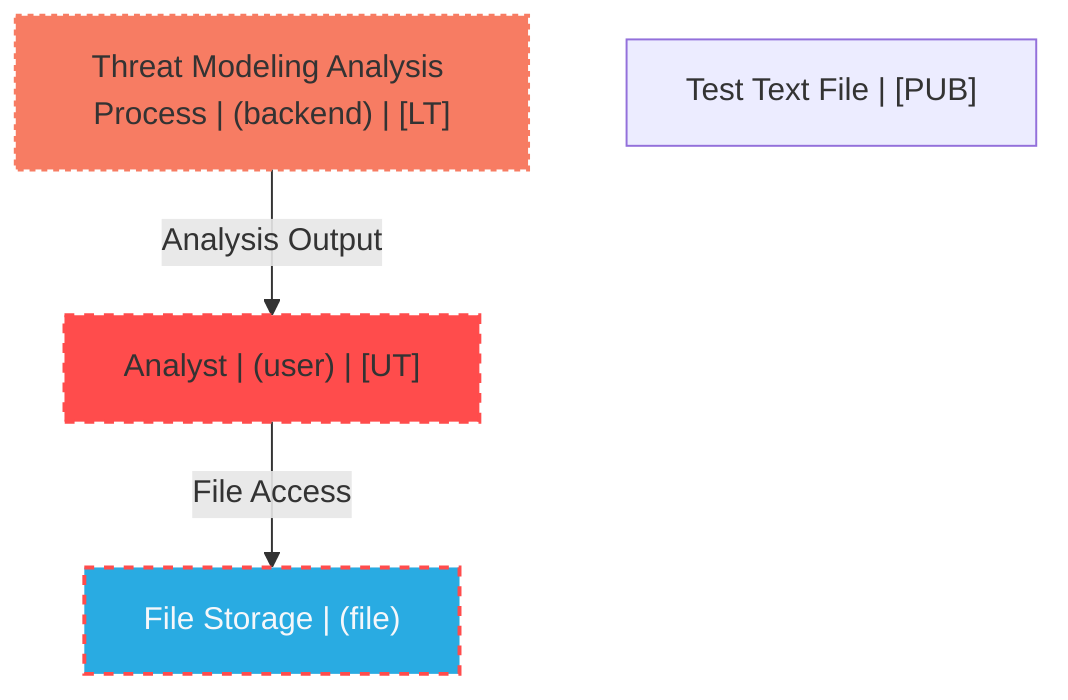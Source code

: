 graph TB
  node_01F8Z8Z5FQ3J2G0Y8J4K8F5W8H["Analyst | (user) | [UT]"]:::untrusted
  node_01F8Z8Z5FQ3J2G0Y8J4K8F5W8F["Threat Modeling Analysis Process | (backend) | [LT]"]:::lowTrust
  node_01F8Z8Z5FQ3J2G0Y8J4K8F5W8G["File Storage | (file)"]:::dataStore
  node_01F8Z8Z5FQ3J2G0Y8J4K8F5W8E["Test Text File | [PUB]"]:::dataAsset,public

  node_01F8Z8Z5FQ3J2G0Y8J4K8F5W8H -->|File Access| node_01F8Z8Z5FQ3J2G0Y8J4K8F5W8G:::unencryptedFlow
  node_01F8Z8Z5FQ3J2G0Y8J4K8F5W8F -->|Analysis Output| node_01F8Z8Z5FQ3J2G0Y8J4K8F5W8H:::unencryptedFlow

  classDef externalEntity fill:#FF4C4C,stroke:#FF4C4C,stroke-width:2px,color:#F5F7FA
  classDef process fill:#36FF8F,stroke:#36FF8F,stroke-width:2px,color:#0B0D17
  classDef dataStore fill:#29ABE2,stroke:#29ABE2,stroke-width:2px,color:#F5F7FA
  classDef dataAsset fill:#A259FF,stroke:#c3a4ff,stroke-width:2px,color:#F5F7FA
  classDef untrusted fill:#FF4C4C,stroke:#FF4C4C,stroke-width:3px,stroke-dasharray:5 5
  classDef lowTrust fill:#f77c63,stroke:#f77c63,stroke-width:2px,stroke-dasharray:3 3
  classDef mediumTrust fill:#FFD300,stroke:#FFD300,stroke-width:2px
  classDef highTrust fill:#C2FFD8,stroke:#36FF8F,stroke-width:2px
  classDef veryHighTrust fill:#36FF8F,stroke:#36FF8F,stroke-width:3px
  classDef public fill:#C2FFD8,stroke:#36FF8F,stroke-width:1px
  classDef internal fill:#FFF2B3,stroke:#FFD300,stroke-width:1px
  classDef confidential fill:#FFB3B3,stroke:#FF4C4C,stroke-width:2px
  classDef restricted fill:#FF4C4C,stroke:#FF4C4C,stroke-width:3px
  classDef pii fill:#ffa1ad,stroke:#A259FF,stroke-width:2px
  classDef pci fill:#FF4C4C,stroke:#FF4C4C,stroke-width:3px
  classDef phi fill:#ffa1ad,stroke:#A259FF,stroke-width:3px
  classDef encryptedFlow stroke:#36FF8F,stroke-width:2px
  classDef unencryptedFlow stroke:#FF4C4C,stroke-width:2px,stroke-dasharray:5 5
  classDef authenticatedFlow stroke:#29ABE2,stroke-width:2px
  classDef trustBoundary fill:transparent,stroke:#2E3440,stroke-width:3px,stroke-dasharray:10 5